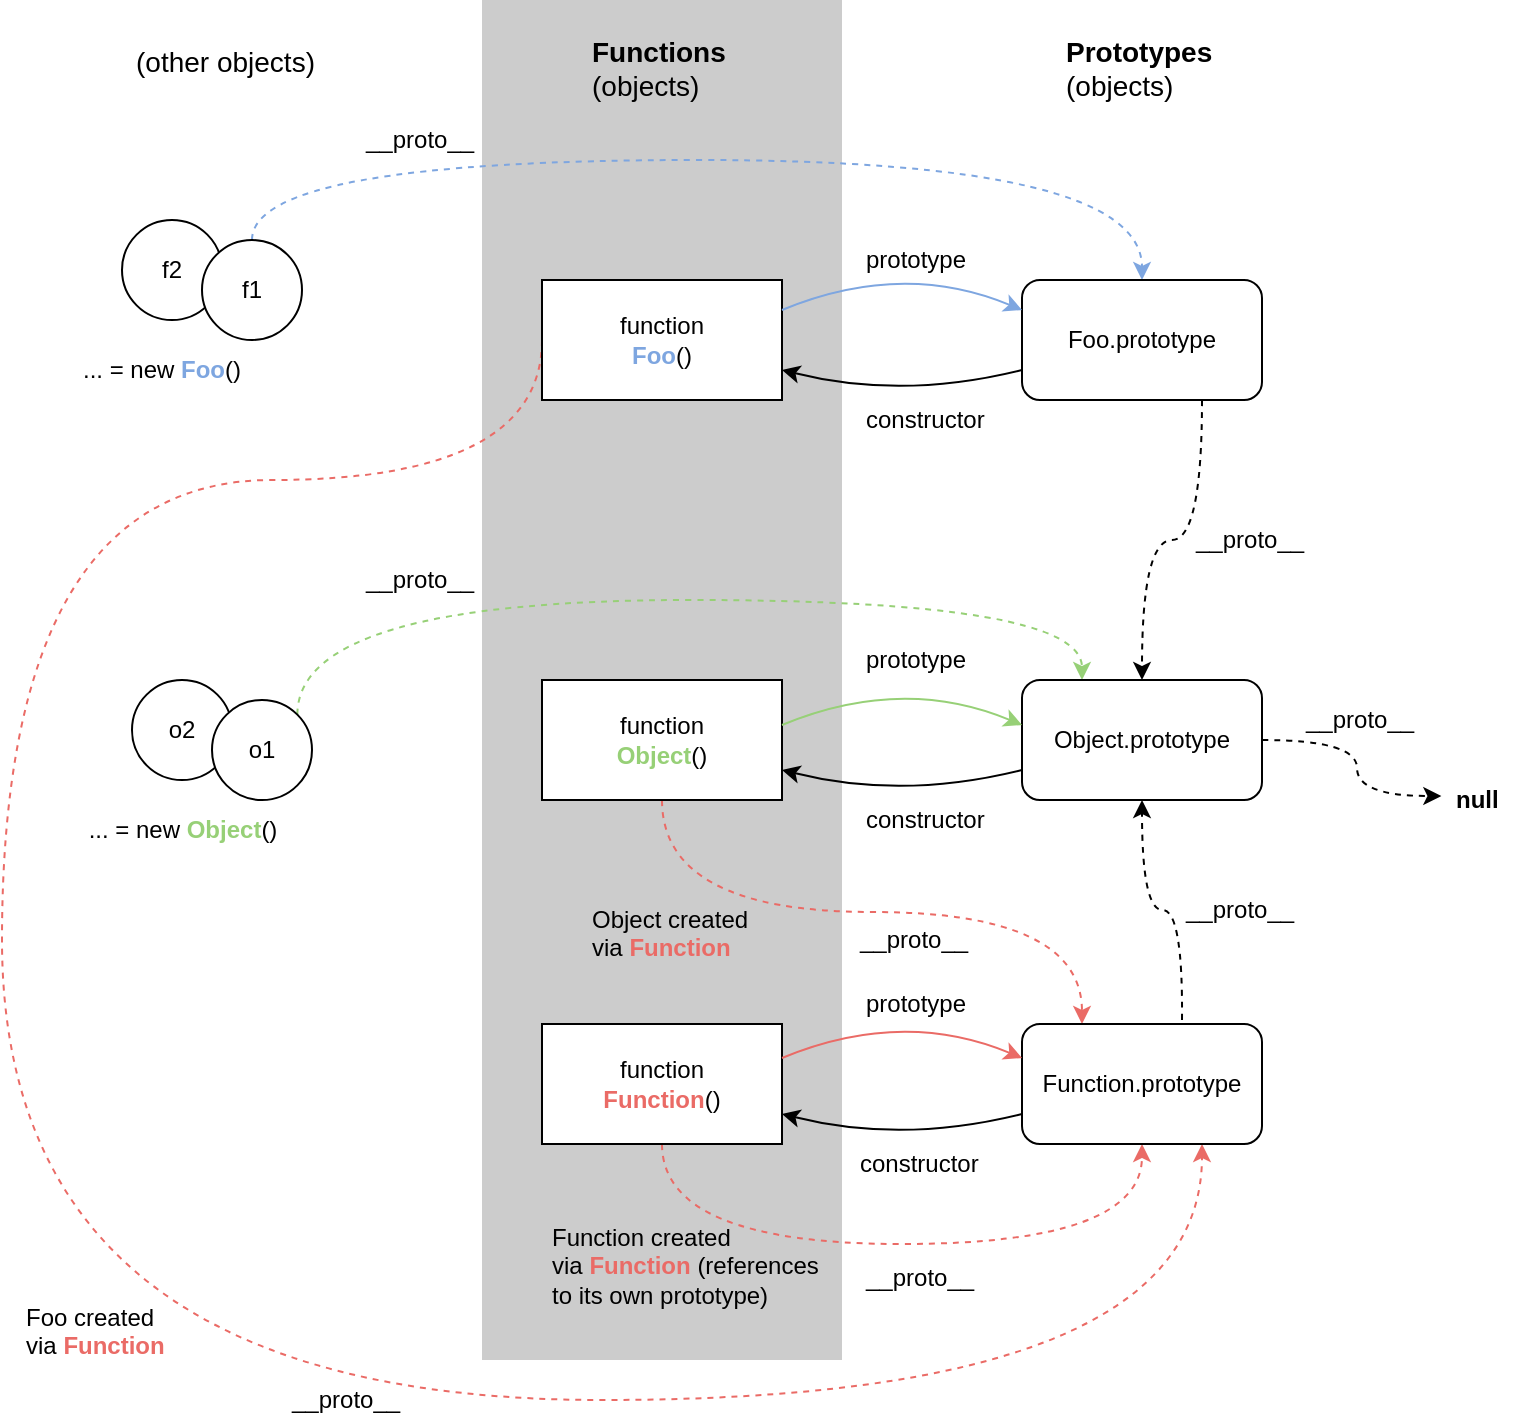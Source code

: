 <mxfile version="16.2.4" type="device"><diagram id="_tqJFw8KG7kbfspCKPea" name="Page-1"><mxGraphModel dx="1426" dy="707" grid="1" gridSize="10" guides="1" tooltips="1" connect="1" arrows="1" fold="1" page="1" pageScale="1" pageWidth="850" pageHeight="1100" math="0" shadow="0"><root><mxCell id="0"/><mxCell id="1" parent="0"/><mxCell id="XzmC55McApvevOvheuE0-1" value="" style="rounded=0;whiteSpace=wrap;html=1;fillColor=#CCCCCC;strokeColor=none;" vertex="1" parent="1"><mxGeometry x="290" y="80" width="180" height="680" as="geometry"/></mxCell><mxCell id="XzmC55McApvevOvheuE0-2" value="f2" style="ellipse;whiteSpace=wrap;html=1;" vertex="1" parent="1"><mxGeometry x="110" y="190" width="50" height="50" as="geometry"/></mxCell><mxCell id="XzmC55McApvevOvheuE0-3" style="edgeStyle=orthogonalEdgeStyle;curved=1;orthogonalLoop=1;jettySize=auto;html=1;exitX=0.5;exitY=0;exitDx=0;exitDy=0;entryX=0.5;entryY=0;entryDx=0;entryDy=0;dashed=1;strokeColor=#7EA6E0;" edge="1" parent="1" source="XzmC55McApvevOvheuE0-4" target="XzmC55McApvevOvheuE0-11"><mxGeometry relative="1" as="geometry"><Array as="points"><mxPoint x="175" y="160"/><mxPoint x="620" y="160"/></Array></mxGeometry></mxCell><mxCell id="XzmC55McApvevOvheuE0-4" value="f1" style="ellipse;whiteSpace=wrap;html=1;" vertex="1" parent="1"><mxGeometry x="150" y="200" width="50" height="50" as="geometry"/></mxCell><mxCell id="XzmC55McApvevOvheuE0-5" value="o2" style="ellipse;whiteSpace=wrap;html=1;" vertex="1" parent="1"><mxGeometry x="115" y="420" width="50" height="50" as="geometry"/></mxCell><mxCell id="XzmC55McApvevOvheuE0-6" style="edgeStyle=orthogonalEdgeStyle;curved=1;orthogonalLoop=1;jettySize=auto;html=1;exitX=1;exitY=0;exitDx=0;exitDy=0;entryX=0.25;entryY=0;entryDx=0;entryDy=0;dashed=1;strokeColor=#97D077;" edge="1" parent="1" source="XzmC55McApvevOvheuE0-7" target="XzmC55McApvevOvheuE0-19"><mxGeometry relative="1" as="geometry"><Array as="points"><mxPoint x="198" y="380"/><mxPoint x="590" y="380"/></Array></mxGeometry></mxCell><mxCell id="XzmC55McApvevOvheuE0-7" value="o1" style="ellipse;whiteSpace=wrap;html=1;" vertex="1" parent="1"><mxGeometry x="155" y="430" width="50" height="50" as="geometry"/></mxCell><mxCell id="XzmC55McApvevOvheuE0-8" style="edgeStyle=orthogonalEdgeStyle;curved=1;orthogonalLoop=1;jettySize=auto;html=1;exitX=0;exitY=0.5;exitDx=0;exitDy=0;entryX=0.75;entryY=1;entryDx=0;entryDy=0;dashed=1;strokeColor=#EA6B66;" edge="1" parent="1" source="XzmC55McApvevOvheuE0-9" target="XzmC55McApvevOvheuE0-31"><mxGeometry relative="1" as="geometry"><Array as="points"><mxPoint x="320" y="320"/><mxPoint x="50" y="320"/><mxPoint x="50" y="780"/><mxPoint x="650" y="780"/></Array></mxGeometry></mxCell><mxCell id="XzmC55McApvevOvheuE0-9" value="function&lt;br&gt;&lt;b&gt;&lt;font color=&quot;#7ea6e0&quot;&gt;Foo&lt;/font&gt;&lt;/b&gt;()" style="rounded=0;whiteSpace=wrap;html=1;" vertex="1" parent="1"><mxGeometry x="320" y="220" width="120" height="60" as="geometry"/></mxCell><mxCell id="XzmC55McApvevOvheuE0-10" style="edgeStyle=orthogonalEdgeStyle;curved=1;orthogonalLoop=1;jettySize=auto;html=1;exitX=0.75;exitY=1;exitDx=0;exitDy=0;entryX=0.5;entryY=0;entryDx=0;entryDy=0;dashed=1;" edge="1" parent="1" source="XzmC55McApvevOvheuE0-11" target="XzmC55McApvevOvheuE0-19"><mxGeometry relative="1" as="geometry"/></mxCell><mxCell id="XzmC55McApvevOvheuE0-11" value="Foo.prototype" style="rounded=1;whiteSpace=wrap;html=1;" vertex="1" parent="1"><mxGeometry x="560" y="220" width="120" height="60" as="geometry"/></mxCell><mxCell id="XzmC55McApvevOvheuE0-12" value="... = new &lt;b&gt;&lt;font color=&quot;#7ea6e0&quot;&gt;Foo&lt;/font&gt;&lt;/b&gt;()" style="text;html=1;strokeColor=none;fillColor=none;align=center;verticalAlign=middle;whiteSpace=wrap;rounded=0;" vertex="1" parent="1"><mxGeometry x="85" y="250" width="90" height="30" as="geometry"/></mxCell><mxCell id="XzmC55McApvevOvheuE0-13" value="__proto__" style="text;html=1;resizable=0;points=[];autosize=1;align=left;verticalAlign=top;spacingTop=-4;" vertex="1" parent="1"><mxGeometry x="230" y="140" width="70" height="20" as="geometry"/></mxCell><mxCell id="XzmC55McApvevOvheuE0-14" value="" style="endArrow=classic;html=1;strokeColor=#7EA6E0;entryX=0;entryY=0.25;entryDx=0;entryDy=0;exitX=1;exitY=0.25;exitDx=0;exitDy=0;curved=1;" edge="1" parent="1" source="XzmC55McApvevOvheuE0-9" target="XzmC55McApvevOvheuE0-11"><mxGeometry width="50" height="50" relative="1" as="geometry"><mxPoint x="440" y="240" as="sourcePoint"/><mxPoint x="490" y="190" as="targetPoint"/><Array as="points"><mxPoint x="500" y="210"/></Array></mxGeometry></mxCell><mxCell id="XzmC55McApvevOvheuE0-15" value="prototype" style="text;html=1;resizable=0;points=[];autosize=1;align=left;verticalAlign=top;spacingTop=-4;" vertex="1" parent="1"><mxGeometry x="480" y="200" width="70" height="20" as="geometry"/></mxCell><mxCell id="XzmC55McApvevOvheuE0-16" value="" style="endArrow=classic;html=1;strokeColor=#000000;entryX=1;entryY=0.75;entryDx=0;entryDy=0;exitX=0;exitY=0.75;exitDx=0;exitDy=0;exitPerimeter=0;curved=1;" edge="1" parent="1" source="XzmC55McApvevOvheuE0-11" target="XzmC55McApvevOvheuE0-9"><mxGeometry width="50" height="50" relative="1" as="geometry"><mxPoint x="560" y="260" as="sourcePoint"/><mxPoint x="610" y="210" as="targetPoint"/><Array as="points"><mxPoint x="500" y="280"/></Array></mxGeometry></mxCell><mxCell id="XzmC55McApvevOvheuE0-17" value="constructor" style="text;html=1;resizable=0;points=[];autosize=1;align=left;verticalAlign=top;spacingTop=-4;" vertex="1" parent="1"><mxGeometry x="480" y="280" width="70" height="20" as="geometry"/></mxCell><mxCell id="XzmC55McApvevOvheuE0-18" style="edgeStyle=orthogonalEdgeStyle;curved=1;orthogonalLoop=1;jettySize=auto;html=1;exitX=1;exitY=0.5;exitDx=0;exitDy=0;entryX=-0.133;entryY=0.4;entryDx=0;entryDy=0;entryPerimeter=0;dashed=1;" edge="1" parent="1" source="XzmC55McApvevOvheuE0-19" target="XzmC55McApvevOvheuE0-32"><mxGeometry relative="1" as="geometry"/></mxCell><mxCell id="XzmC55McApvevOvheuE0-19" value="Object.prototype" style="rounded=1;whiteSpace=wrap;html=1;" vertex="1" parent="1"><mxGeometry x="560" y="420" width="120" height="60" as="geometry"/></mxCell><mxCell id="XzmC55McApvevOvheuE0-20" value="__proto__" style="text;html=1;resizable=0;points=[];autosize=1;align=left;verticalAlign=top;spacingTop=-4;" vertex="1" parent="1"><mxGeometry x="645" y="340" width="70" height="20" as="geometry"/></mxCell><mxCell id="XzmC55McApvevOvheuE0-21" style="edgeStyle=orthogonalEdgeStyle;curved=1;orthogonalLoop=1;jettySize=auto;html=1;exitX=0.5;exitY=1;exitDx=0;exitDy=0;entryX=0.25;entryY=0;entryDx=0;entryDy=0;dashed=1;strokeColor=#EA6B66;" edge="1" parent="1" source="XzmC55McApvevOvheuE0-22" target="XzmC55McApvevOvheuE0-31"><mxGeometry relative="1" as="geometry"/></mxCell><mxCell id="XzmC55McApvevOvheuE0-22" value="function&lt;br&gt;&lt;b&gt;&lt;font color=&quot;#97d077&quot;&gt;Object&lt;/font&gt;&lt;/b&gt;()" style="rounded=0;whiteSpace=wrap;html=1;" vertex="1" parent="1"><mxGeometry x="320" y="420" width="120" height="60" as="geometry"/></mxCell><mxCell id="XzmC55McApvevOvheuE0-23" value="__proto__" style="text;html=1;resizable=0;points=[];autosize=1;align=left;verticalAlign=top;spacingTop=-4;" vertex="1" parent="1"><mxGeometry x="230" y="360" width="70" height="20" as="geometry"/></mxCell><mxCell id="XzmC55McApvevOvheuE0-24" value="" style="endArrow=classic;html=1;strokeColor=#97D077;entryX=0;entryY=0.25;entryDx=0;entryDy=0;exitX=1;exitY=0.25;exitDx=0;exitDy=0;curved=1;" edge="1" parent="1"><mxGeometry width="50" height="50" relative="1" as="geometry"><mxPoint x="440" y="442.5" as="sourcePoint"/><mxPoint x="560" y="442.5" as="targetPoint"/><Array as="points"><mxPoint x="500" y="417.5"/></Array></mxGeometry></mxCell><mxCell id="XzmC55McApvevOvheuE0-25" value="prototype" style="text;html=1;resizable=0;points=[];autosize=1;align=left;verticalAlign=top;spacingTop=-4;" vertex="1" parent="1"><mxGeometry x="480" y="400" width="70" height="20" as="geometry"/></mxCell><mxCell id="XzmC55McApvevOvheuE0-26" value="" style="endArrow=classic;html=1;strokeColor=#000000;entryX=1;entryY=0.75;entryDx=0;entryDy=0;exitX=0;exitY=0.75;exitDx=0;exitDy=0;exitPerimeter=0;curved=1;" edge="1" parent="1"><mxGeometry width="50" height="50" relative="1" as="geometry"><mxPoint x="560" y="465" as="sourcePoint"/><mxPoint x="440" y="465" as="targetPoint"/><Array as="points"><mxPoint x="500" y="480"/></Array></mxGeometry></mxCell><mxCell id="XzmC55McApvevOvheuE0-27" value="constructor" style="text;html=1;resizable=0;points=[];autosize=1;align=left;verticalAlign=top;spacingTop=-4;" vertex="1" parent="1"><mxGeometry x="480" y="480" width="70" height="20" as="geometry"/></mxCell><mxCell id="XzmC55McApvevOvheuE0-28" style="edgeStyle=orthogonalEdgeStyle;curved=1;orthogonalLoop=1;jettySize=auto;html=1;exitX=0.5;exitY=1;exitDx=0;exitDy=0;entryX=0.5;entryY=1;entryDx=0;entryDy=0;dashed=1;strokeColor=#EA6B66;" edge="1" parent="1" source="XzmC55McApvevOvheuE0-29" target="XzmC55McApvevOvheuE0-31"><mxGeometry relative="1" as="geometry"><Array as="points"><mxPoint x="380" y="702"/><mxPoint x="620" y="702"/></Array></mxGeometry></mxCell><mxCell id="XzmC55McApvevOvheuE0-29" value="function&lt;br&gt;&lt;b&gt;&lt;font color=&quot;#ea6b66&quot;&gt;Function&lt;/font&gt;&lt;/b&gt;()" style="rounded=0;whiteSpace=wrap;html=1;" vertex="1" parent="1"><mxGeometry x="320" y="592" width="120" height="60" as="geometry"/></mxCell><mxCell id="XzmC55McApvevOvheuE0-30" style="edgeStyle=orthogonalEdgeStyle;curved=1;orthogonalLoop=1;jettySize=auto;html=1;entryX=0.5;entryY=1;entryDx=0;entryDy=0;dashed=1;strokeColor=#000000;" edge="1" parent="1" target="XzmC55McApvevOvheuE0-19"><mxGeometry relative="1" as="geometry"><mxPoint x="640" y="590" as="sourcePoint"/></mxGeometry></mxCell><mxCell id="XzmC55McApvevOvheuE0-31" value="Function.prototype" style="rounded=1;whiteSpace=wrap;html=1;" vertex="1" parent="1"><mxGeometry x="560" y="592" width="120" height="60" as="geometry"/></mxCell><mxCell id="XzmC55McApvevOvheuE0-32" value="&lt;b&gt;null&lt;/b&gt;" style="text;html=1;resizable=0;points=[];autosize=1;align=left;verticalAlign=top;spacingTop=-4;" vertex="1" parent="1"><mxGeometry x="775" y="470" width="40" height="20" as="geometry"/></mxCell><mxCell id="XzmC55McApvevOvheuE0-33" value="__proto__" style="text;html=1;resizable=0;points=[];autosize=1;align=left;verticalAlign=top;spacingTop=-4;" vertex="1" parent="1"><mxGeometry x="700" y="430" width="70" height="20" as="geometry"/></mxCell><mxCell id="XzmC55McApvevOvheuE0-34" value="__proto__" style="text;html=1;resizable=0;points=[];autosize=1;align=left;verticalAlign=top;spacingTop=-4;" vertex="1" parent="1"><mxGeometry x="640" y="525" width="70" height="20" as="geometry"/></mxCell><mxCell id="XzmC55McApvevOvheuE0-35" value="... = new &lt;b&gt;&lt;font color=&quot;#97d077&quot;&gt;Object&lt;/font&gt;&lt;/b&gt;()" style="text;html=1;strokeColor=none;fillColor=none;align=center;verticalAlign=middle;whiteSpace=wrap;rounded=0;" vertex="1" parent="1"><mxGeometry x="87.5" y="480" width="105" height="30" as="geometry"/></mxCell><mxCell id="XzmC55McApvevOvheuE0-36" value="" style="endArrow=classic;html=1;strokeColor=#EA6B66;entryX=0;entryY=0.25;entryDx=0;entryDy=0;exitX=1;exitY=0.25;exitDx=0;exitDy=0;curved=1;" edge="1" parent="1"><mxGeometry width="50" height="50" relative="1" as="geometry"><mxPoint x="440" y="609" as="sourcePoint"/><mxPoint x="560" y="609" as="targetPoint"/><Array as="points"><mxPoint x="500" y="584"/></Array></mxGeometry></mxCell><mxCell id="XzmC55McApvevOvheuE0-37" value="prototype" style="text;html=1;resizable=0;points=[];autosize=1;align=left;verticalAlign=top;spacingTop=-4;" vertex="1" parent="1"><mxGeometry x="480" y="572" width="70" height="20" as="geometry"/></mxCell><mxCell id="XzmC55McApvevOvheuE0-38" value="" style="endArrow=classic;html=1;strokeColor=#000000;entryX=1;entryY=0.75;entryDx=0;entryDy=0;exitX=0;exitY=0.75;exitDx=0;exitDy=0;exitPerimeter=0;curved=1;" edge="1" parent="1"><mxGeometry width="50" height="50" relative="1" as="geometry"><mxPoint x="560" y="637" as="sourcePoint"/><mxPoint x="440" y="637" as="targetPoint"/><Array as="points"><mxPoint x="500" y="652"/></Array></mxGeometry></mxCell><mxCell id="XzmC55McApvevOvheuE0-39" value="constructor" style="text;html=1;resizable=0;points=[];autosize=1;align=left;verticalAlign=top;spacingTop=-4;" vertex="1" parent="1"><mxGeometry x="476.5" y="652" width="70" height="20" as="geometry"/></mxCell><mxCell id="XzmC55McApvevOvheuE0-40" value="__proto__" style="text;html=1;resizable=0;points=[];autosize=1;align=left;verticalAlign=top;spacingTop=-4;" vertex="1" parent="1"><mxGeometry x="480" y="709" width="70" height="20" as="geometry"/></mxCell><mxCell id="XzmC55McApvevOvheuE0-41" value="__proto__" style="text;html=1;resizable=0;points=[];autosize=1;align=left;verticalAlign=top;spacingTop=-4;" vertex="1" parent="1"><mxGeometry x="192.5" y="770" width="70" height="20" as="geometry"/></mxCell><mxCell id="XzmC55McApvevOvheuE0-42" value="&lt;font style=&quot;font-size: 14px&quot;&gt;&lt;b&gt;Functions&lt;/b&gt;&lt;br&gt;(objects)&lt;/font&gt;" style="text;html=1;resizable=0;points=[];autosize=1;align=left;verticalAlign=top;spacingTop=-4;" vertex="1" parent="1"><mxGeometry x="343" y="95" width="80" height="30" as="geometry"/></mxCell><mxCell id="XzmC55McApvevOvheuE0-43" value="&lt;font style=&quot;font-size: 14px&quot;&gt;&lt;b&gt;Prototypes&lt;/b&gt;&lt;br&gt;(objects)&lt;/font&gt;" style="text;html=1;resizable=0;points=[];autosize=1;align=left;verticalAlign=top;spacingTop=-4;" vertex="1" parent="1"><mxGeometry x="580" y="95" width="90" height="30" as="geometry"/></mxCell><mxCell id="XzmC55McApvevOvheuE0-44" value="&lt;font style=&quot;font-size: 14px&quot;&gt;(other objects)&lt;/font&gt;" style="text;html=1;resizable=0;points=[];autosize=1;align=left;verticalAlign=top;spacingTop=-4;" vertex="1" parent="1"><mxGeometry x="115" y="100" width="100" height="20" as="geometry"/></mxCell><mxCell id="XzmC55McApvevOvheuE0-45" value="Object created &lt;br&gt;via&amp;nbsp;&lt;b&gt;&lt;font color=&quot;#ea6b66&quot;&gt;Function&lt;/font&gt;&lt;/b&gt;" style="text;html=1;resizable=0;points=[];autosize=1;align=left;verticalAlign=top;spacingTop=-4;" vertex="1" parent="1"><mxGeometry x="343" y="530" width="90" height="30" as="geometry"/></mxCell><mxCell id="XzmC55McApvevOvheuE0-46" value="Function created &lt;br&gt;via&amp;nbsp;&lt;font color=&quot;#ea6b66&quot; style=&quot;font-weight: bold&quot;&gt;Function &lt;/font&gt;(references &lt;br&gt;to its own prototype)" style="text;html=1;resizable=0;points=[];autosize=1;align=left;verticalAlign=top;spacingTop=-4;" vertex="1" parent="1"><mxGeometry x="323" y="689" width="150" height="40" as="geometry"/></mxCell><mxCell id="XzmC55McApvevOvheuE0-47" value="Foo created &lt;br&gt;via&amp;nbsp;&lt;font color=&quot;#ea6b66&quot; style=&quot;font-weight: bold&quot;&gt;Function&lt;/font&gt;" style="text;html=1;resizable=0;points=[];autosize=1;align=left;verticalAlign=top;spacingTop=-4;" vertex="1" parent="1"><mxGeometry x="60" y="729" width="80" height="30" as="geometry"/></mxCell><mxCell id="XzmC55McApvevOvheuE0-48" value="__proto__" style="text;html=1;resizable=0;points=[];autosize=1;align=left;verticalAlign=top;spacingTop=-4;" vertex="1" parent="1"><mxGeometry x="476.5" y="540" width="70" height="20" as="geometry"/></mxCell></root></mxGraphModel></diagram></mxfile>